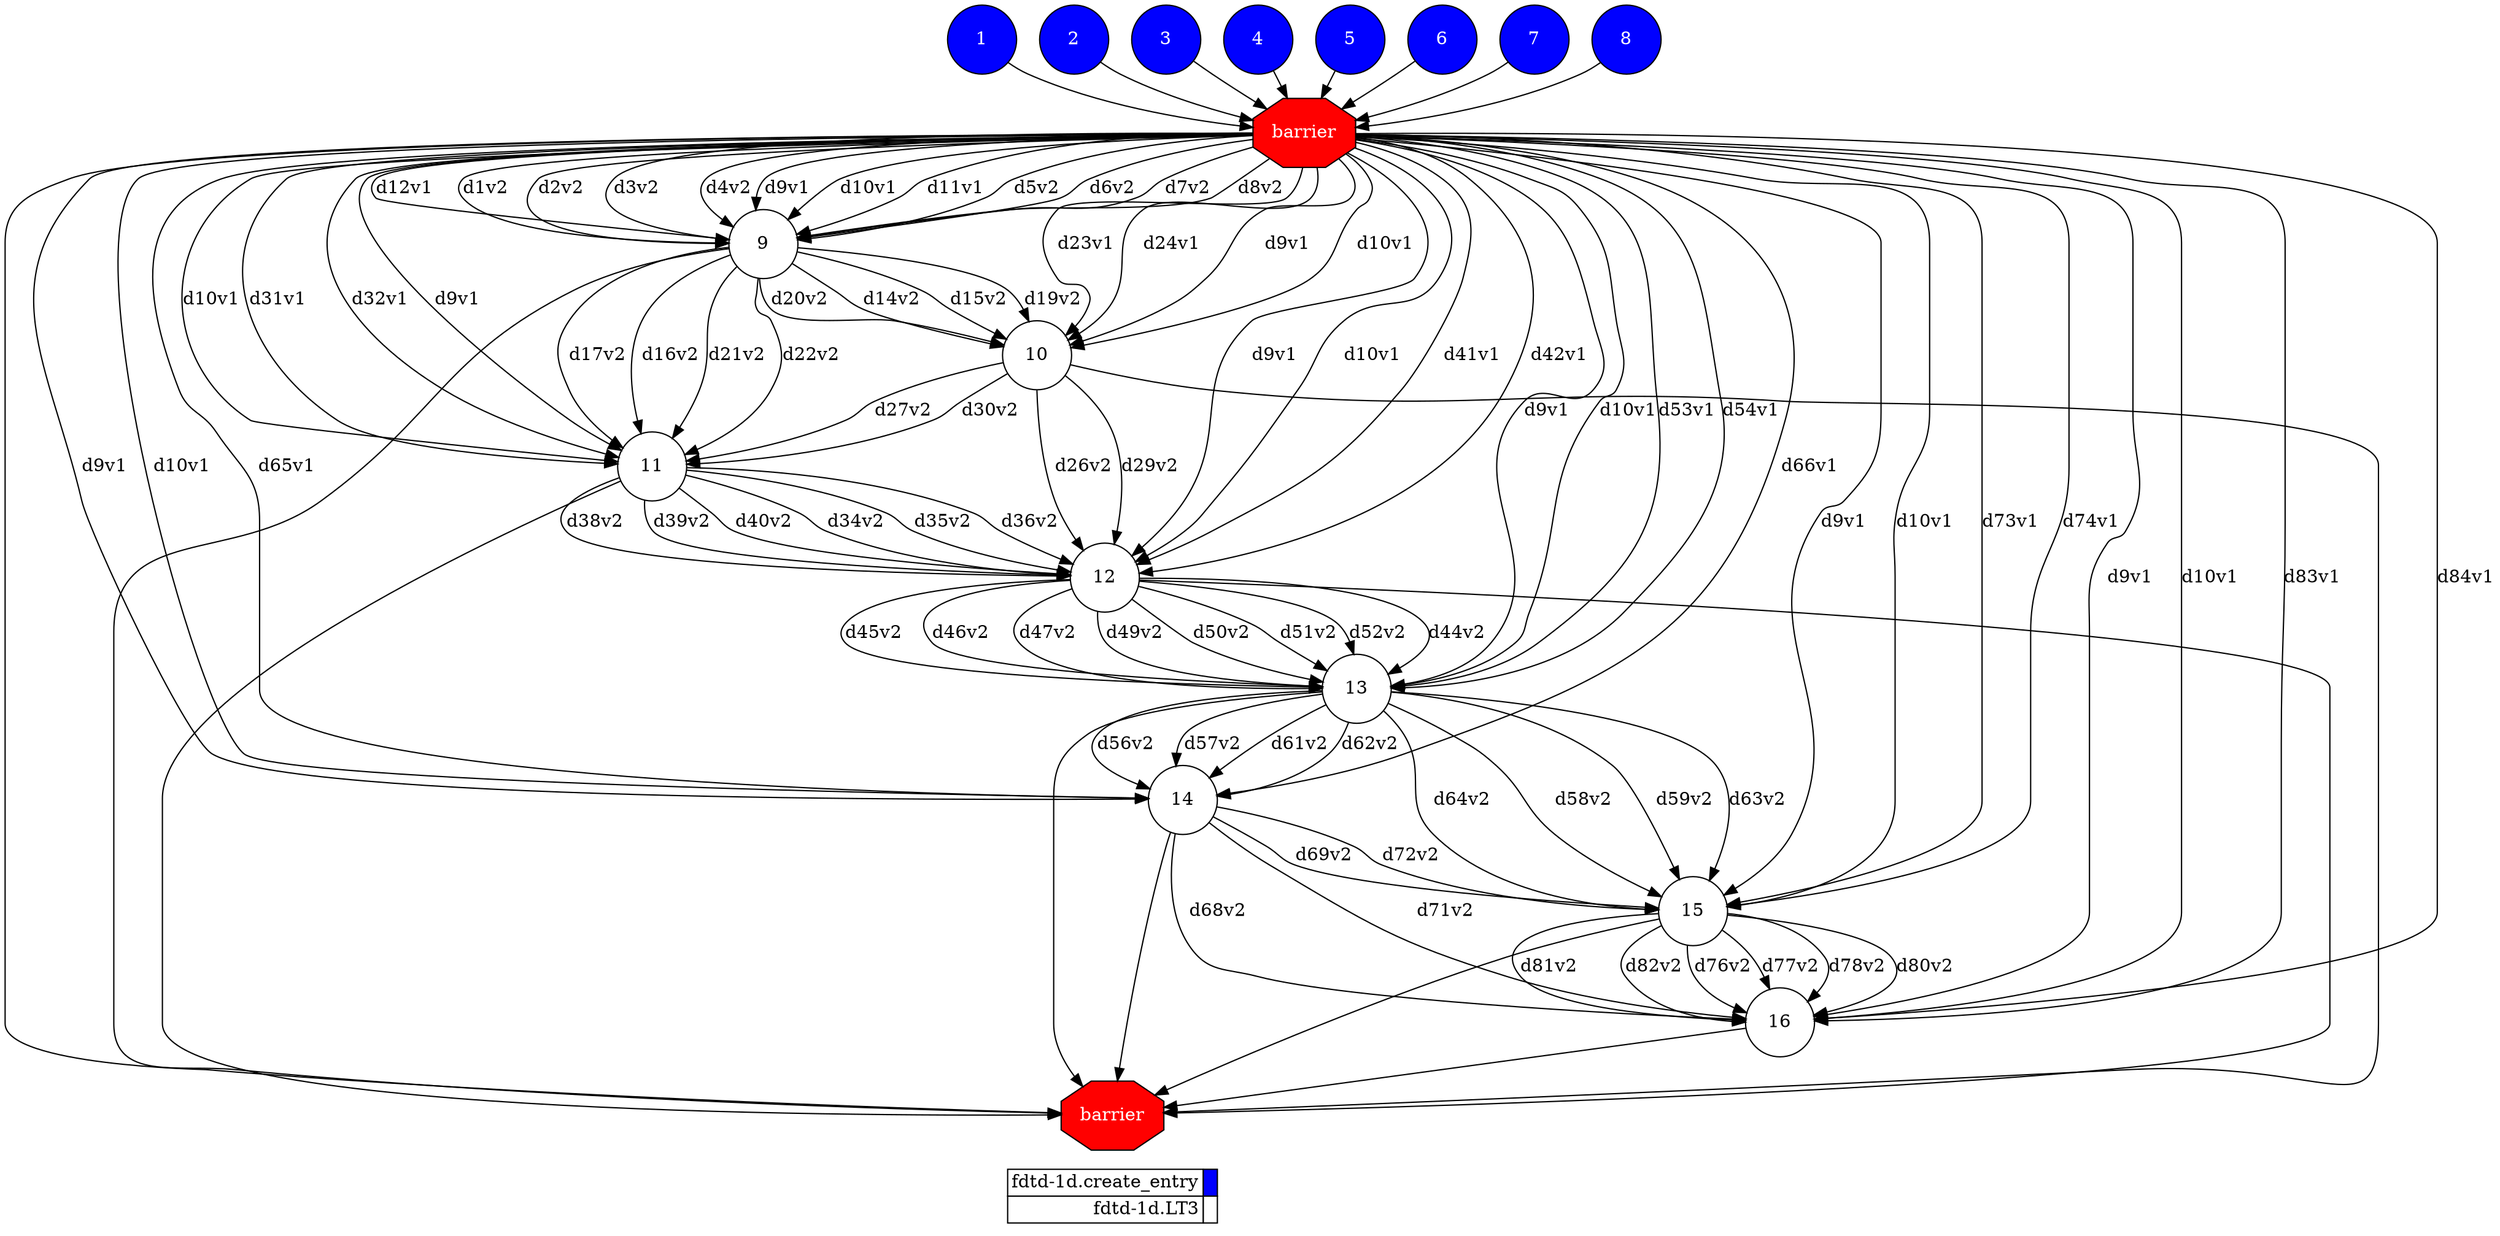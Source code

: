 digraph {
  rankdir=TB;
  labeljust="l";
  subgraph dependence_graph {
    ranksep=0.20;
    node[height=0.75];

1[shape=circle, style=filled fillcolor="#0000ff" fontcolor="#ffffff"];
2[shape=circle, style=filled fillcolor="#0000ff" fontcolor="#ffffff"];
3[shape=circle, style=filled fillcolor="#0000ff" fontcolor="#ffffff"];
4[shape=circle, style=filled fillcolor="#0000ff" fontcolor="#ffffff"];
5[shape=circle, style=filled fillcolor="#0000ff" fontcolor="#ffffff"];
6[shape=circle, style=filled fillcolor="#0000ff" fontcolor="#ffffff"];
7[shape=circle, style=filled fillcolor="#0000ff" fontcolor="#ffffff"];
8[shape=circle, style=filled fillcolor="#0000ff" fontcolor="#ffffff"];
Synchro1[label="barrier", shape=octagon, style=filled fillcolor="#ff0000" fontcolor="#FFFFFF"];
1 -> Synchro1;
2 -> Synchro1;
8 -> Synchro1;
4 -> Synchro1;
7 -> Synchro1;
6 -> Synchro1;
3 -> Synchro1;
5 -> Synchro1;
9[shape=circle, style=filled fillcolor="#ffffff" fontcolor="#000000"];
Synchro1 -> 9[ label="d9v1" ];
Synchro1 -> 9[ label="d10v1" ];
Synchro1 -> 9[ label="d11v1" ];
Synchro1 -> 9[ label="d5v2" ];
Synchro1 -> 9[ label="d6v2" ];
Synchro1 -> 9[ label="d7v2" ];
Synchro1 -> 9[ label="d8v2" ];
Synchro1 -> 9[ label="d12v1" ];
Synchro1 -> 9[ label="d1v2" ];
Synchro1 -> 9[ label="d2v2" ];
Synchro1 -> 9[ label="d3v2" ];
Synchro1 -> 9[ label="d4v2" ];
10[shape=circle, style=filled fillcolor="#ffffff" fontcolor="#000000"];
Synchro1 -> 10[ label="d9v1" ];
Synchro1 -> 10[ label="d10v1" ];
Synchro1 -> 10[ label="d23v1" ];
9 -> 10[ label="d14v2" ];
9 -> 10[ label="d15v2" ];
Synchro1 -> 10[ label="d24v1" ];
9 -> 10[ label="d19v2" ];
9 -> 10[ label="d20v2" ];
11[shape=circle, style=filled fillcolor="#ffffff" fontcolor="#000000"];
Synchro1 -> 11[ label="d9v1" ];
Synchro1 -> 11[ label="d10v1" ];
Synchro1 -> 11[ label="d31v1" ];
10 -> 11[ label="d27v2" ];
9 -> 11[ label="d16v2" ];
9 -> 11[ label="d17v2" ];
Synchro1 -> 11[ label="d32v1" ];
10 -> 11[ label="d30v2" ];
9 -> 11[ label="d21v2" ];
9 -> 11[ label="d22v2" ];
12[shape=circle, style=filled fillcolor="#ffffff" fontcolor="#000000"];
Synchro1 -> 12[ label="d9v1" ];
Synchro1 -> 12[ label="d10v1" ];
Synchro1 -> 12[ label="d41v1" ];
10 -> 12[ label="d26v2" ];
11 -> 12[ label="d34v2" ];
11 -> 12[ label="d35v2" ];
11 -> 12[ label="d36v2" ];
Synchro1 -> 12[ label="d42v1" ];
10 -> 12[ label="d29v2" ];
11 -> 12[ label="d38v2" ];
11 -> 12[ label="d39v2" ];
11 -> 12[ label="d40v2" ];
13[shape=circle, style=filled fillcolor="#ffffff" fontcolor="#000000"];
Synchro1 -> 13[ label="d9v1" ];
Synchro1 -> 13[ label="d10v1" ];
Synchro1 -> 13[ label="d53v1" ];
12 -> 13[ label="d44v2" ];
12 -> 13[ label="d45v2" ];
12 -> 13[ label="d46v2" ];
12 -> 13[ label="d47v2" ];
Synchro1 -> 13[ label="d54v1" ];
12 -> 13[ label="d49v2" ];
12 -> 13[ label="d50v2" ];
12 -> 13[ label="d51v2" ];
12 -> 13[ label="d52v2" ];
14[shape=circle, style=filled fillcolor="#ffffff" fontcolor="#000000"];
Synchro1 -> 14[ label="d9v1" ];
Synchro1 -> 14[ label="d10v1" ];
Synchro1 -> 14[ label="d65v1" ];
13 -> 14[ label="d56v2" ];
13 -> 14[ label="d57v2" ];
Synchro1 -> 14[ label="d66v1" ];
13 -> 14[ label="d61v2" ];
13 -> 14[ label="d62v2" ];
15[shape=circle, style=filled fillcolor="#ffffff" fontcolor="#000000"];
Synchro1 -> 15[ label="d9v1" ];
Synchro1 -> 15[ label="d10v1" ];
Synchro1 -> 15[ label="d73v1" ];
14 -> 15[ label="d69v2" ];
13 -> 15[ label="d58v2" ];
13 -> 15[ label="d59v2" ];
Synchro1 -> 15[ label="d74v1" ];
14 -> 15[ label="d72v2" ];
13 -> 15[ label="d63v2" ];
13 -> 15[ label="d64v2" ];
16[shape=circle, style=filled fillcolor="#ffffff" fontcolor="#000000"];
Synchro1 -> 16[ label="d9v1" ];
Synchro1 -> 16[ label="d10v1" ];
Synchro1 -> 16[ label="d83v1" ];
14 -> 16[ label="d68v2" ];
15 -> 16[ label="d76v2" ];
15 -> 16[ label="d77v2" ];
15 -> 16[ label="d78v2" ];
Synchro1 -> 16[ label="d84v1" ];
14 -> 16[ label="d71v2" ];
15 -> 16[ label="d80v2" ];
15 -> 16[ label="d81v2" ];
15 -> 16[ label="d82v2" ];
Synchro2[label="barrier", shape=octagon, style=filled fillcolor="#ff0000" fontcolor="#FFFFFF"];
Synchro1 -> Synchro2;
15 -> Synchro2;
14 -> Synchro2;
13 -> Synchro2;
12 -> Synchro2;
16 -> Synchro2;
10 -> Synchro2;
11 -> Synchro2;
9 -> Synchro2;  }
  subgraph legend {
    rank=sink;
    node [shape=plaintext, height=0.75];
    ranksep=0.20;
    label = "Legend";
    key [label=<
      <table border="0" cellpadding="2" cellspacing="0" cellborder="1">
<tr>
<td align="right">fdtd-1d.create_entry</td>
<td bgcolor="#0000ff">&nbsp;</td>
</tr>
<tr>
<td align="right">fdtd-1d.LT3</td>
<td bgcolor="#ffffff">&nbsp;</td>
</tr>
      </table>
    >]
  }
}
